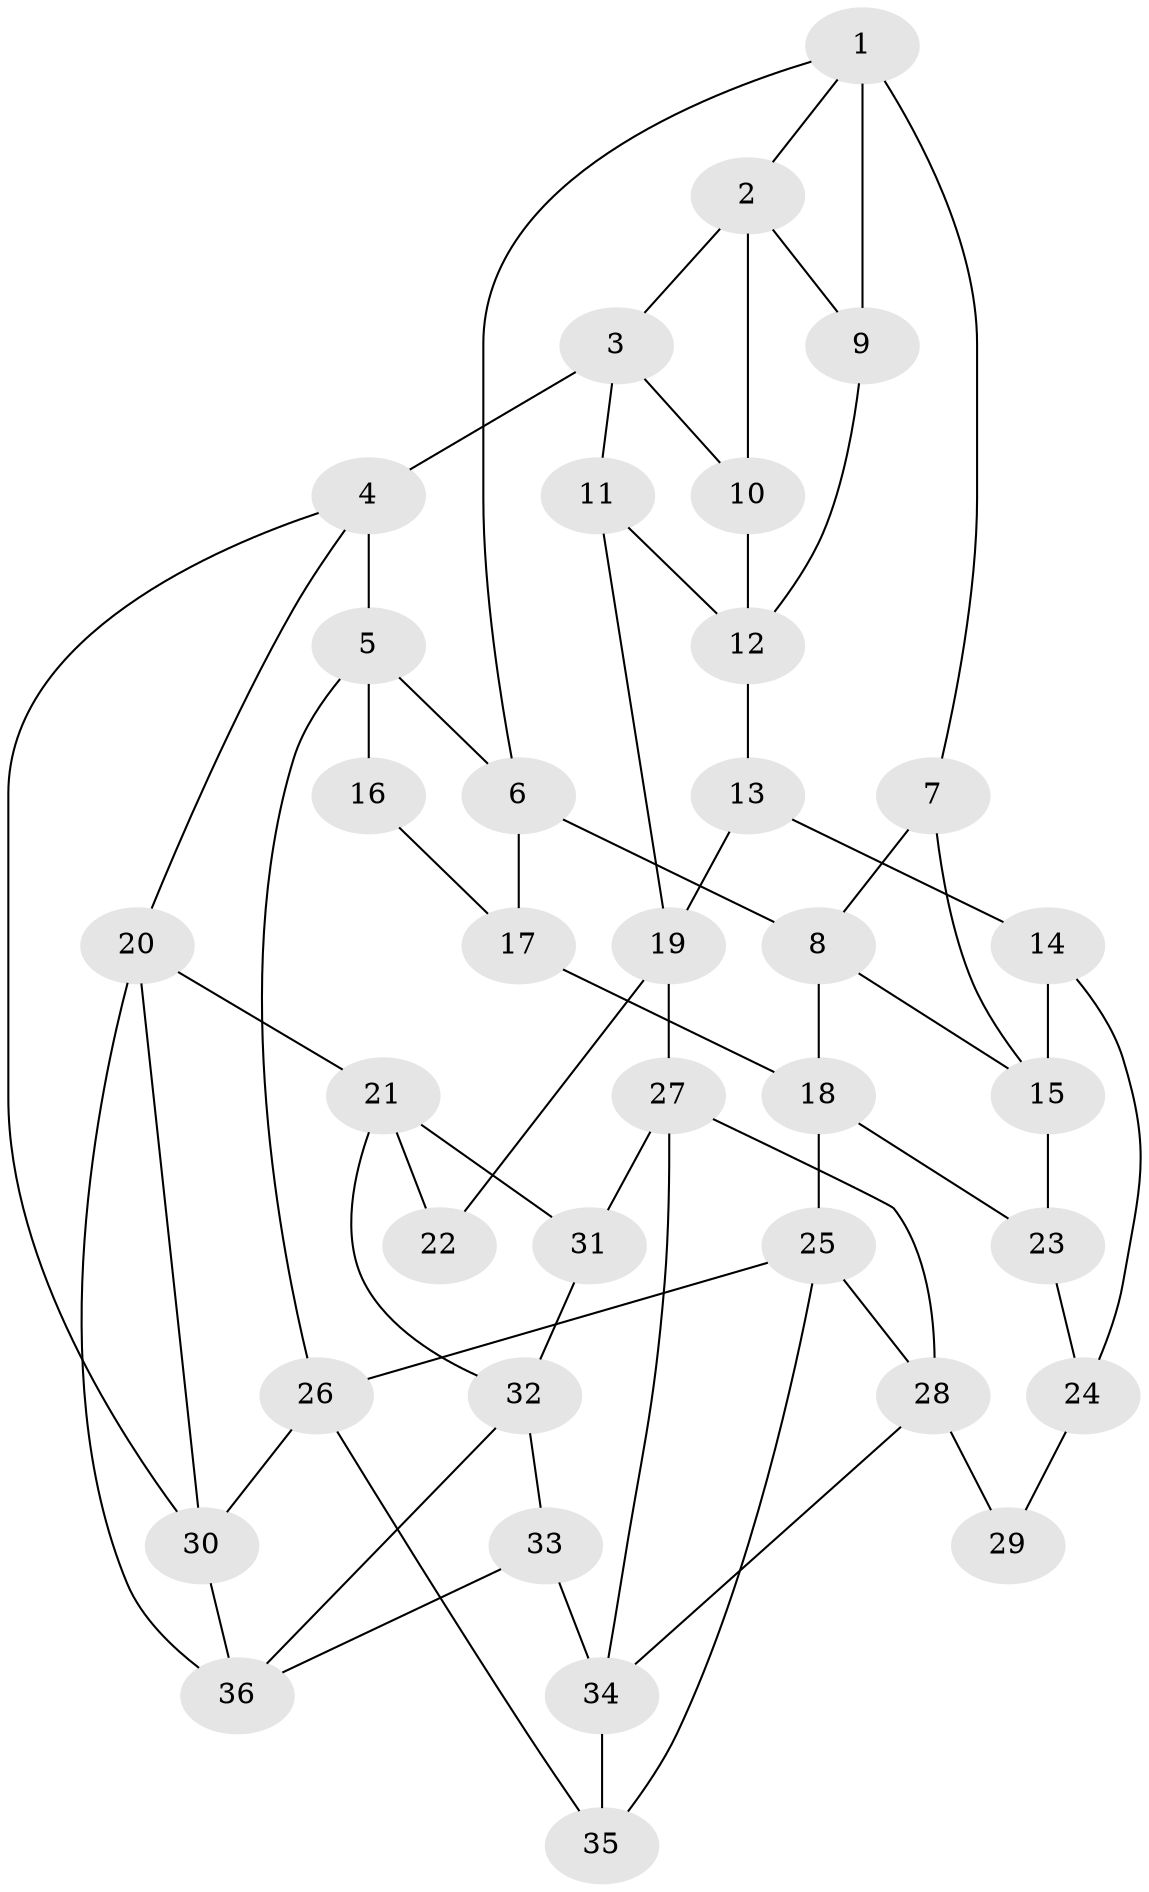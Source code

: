 // original degree distribution, {3: 0.022222222222222223, 4: 0.2222222222222222, 5: 0.5555555555555556, 6: 0.2}
// Generated by graph-tools (version 1.1) at 2025/54/03/04/25 22:54:45]
// undirected, 36 vertices, 63 edges
graph export_dot {
  node [color=gray90,style=filled];
  1;
  2;
  3;
  4;
  5;
  6;
  7;
  8;
  9;
  10;
  11;
  12;
  13;
  14;
  15;
  16;
  17;
  18;
  19;
  20;
  21;
  22;
  23;
  24;
  25;
  26;
  27;
  28;
  29;
  30;
  31;
  32;
  33;
  34;
  35;
  36;
  1 -- 2 [weight=1.0];
  1 -- 6 [weight=1.0];
  1 -- 7 [weight=1.0];
  1 -- 9 [weight=2.0];
  2 -- 3 [weight=1.0];
  2 -- 9 [weight=1.0];
  2 -- 10 [weight=3.0];
  3 -- 4 [weight=2.0];
  3 -- 10 [weight=2.0];
  3 -- 11 [weight=1.0];
  4 -- 5 [weight=1.0];
  4 -- 20 [weight=1.0];
  4 -- 30 [weight=1.0];
  5 -- 6 [weight=1.0];
  5 -- 16 [weight=2.0];
  5 -- 26 [weight=1.0];
  6 -- 8 [weight=1.0];
  6 -- 17 [weight=1.0];
  7 -- 8 [weight=1.0];
  7 -- 15 [weight=1.0];
  8 -- 15 [weight=1.0];
  8 -- 18 [weight=1.0];
  9 -- 12 [weight=1.0];
  10 -- 12 [weight=1.0];
  11 -- 12 [weight=1.0];
  11 -- 19 [weight=1.0];
  12 -- 13 [weight=2.0];
  13 -- 14 [weight=2.0];
  13 -- 19 [weight=2.0];
  14 -- 15 [weight=2.0];
  14 -- 24 [weight=2.0];
  15 -- 23 [weight=1.0];
  16 -- 17 [weight=1.0];
  17 -- 18 [weight=2.0];
  18 -- 23 [weight=1.0];
  18 -- 25 [weight=2.0];
  19 -- 22 [weight=1.0];
  19 -- 27 [weight=1.0];
  20 -- 21 [weight=2.0];
  20 -- 30 [weight=1.0];
  20 -- 36 [weight=1.0];
  21 -- 22 [weight=2.0];
  21 -- 31 [weight=1.0];
  21 -- 32 [weight=1.0];
  23 -- 24 [weight=1.0];
  24 -- 29 [weight=2.0];
  25 -- 26 [weight=1.0];
  25 -- 28 [weight=1.0];
  25 -- 35 [weight=1.0];
  26 -- 30 [weight=1.0];
  26 -- 35 [weight=1.0];
  27 -- 28 [weight=1.0];
  27 -- 31 [weight=1.0];
  27 -- 34 [weight=1.0];
  28 -- 29 [weight=2.0];
  28 -- 34 [weight=1.0];
  30 -- 36 [weight=1.0];
  31 -- 32 [weight=1.0];
  32 -- 33 [weight=1.0];
  32 -- 36 [weight=1.0];
  33 -- 34 [weight=2.0];
  33 -- 36 [weight=3.0];
  34 -- 35 [weight=2.0];
}
